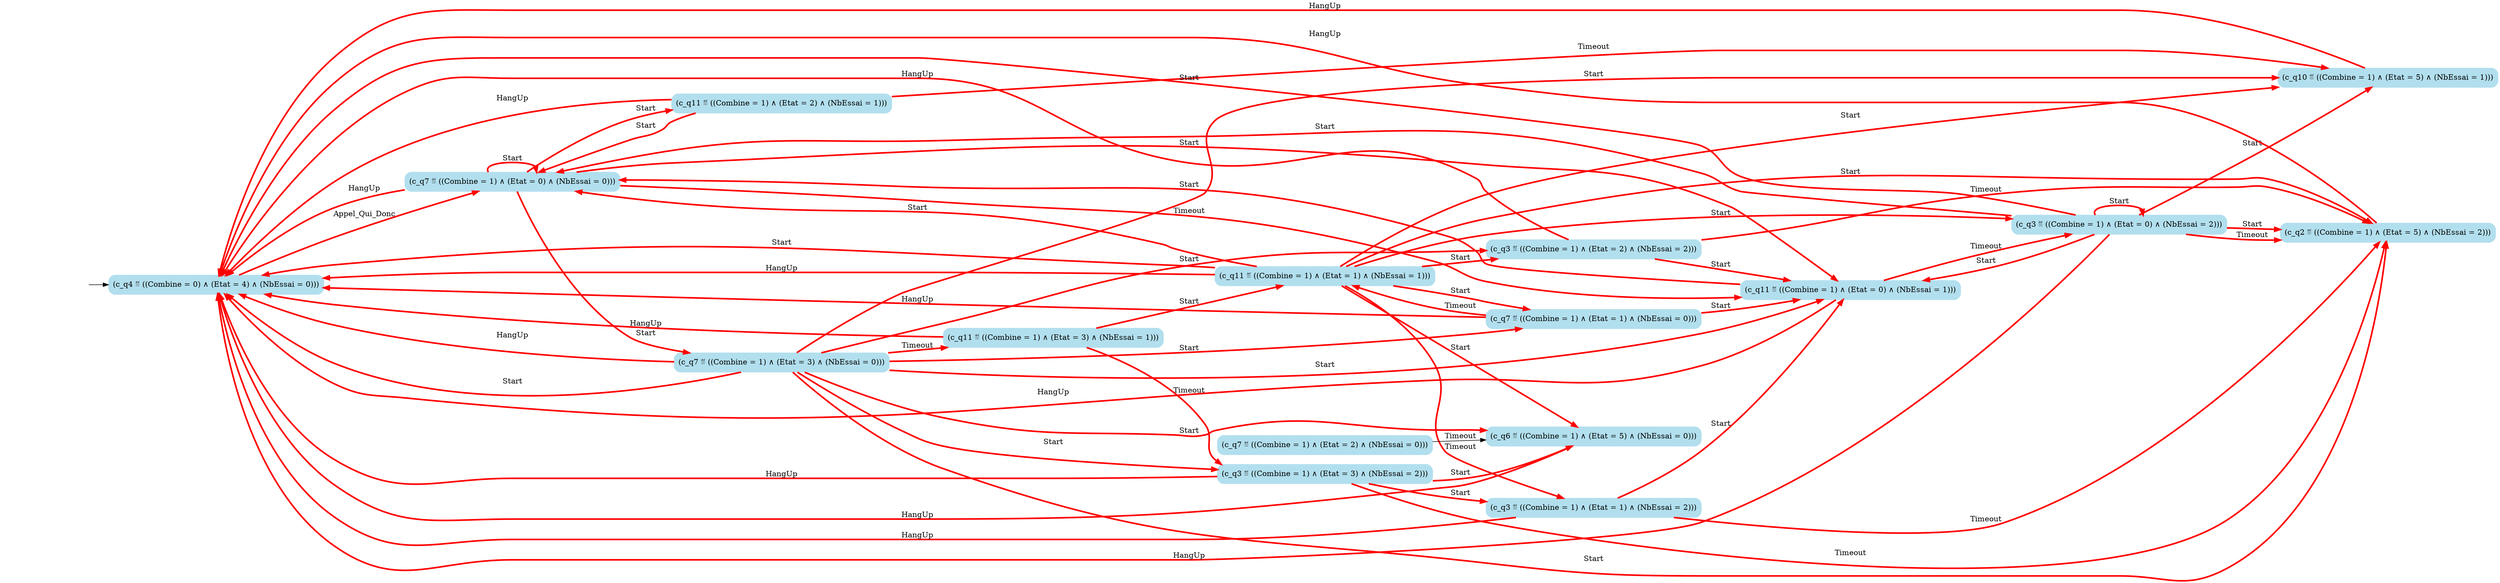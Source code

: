 digraph G {

	rankdir = LR;

	start_c_q4_121[style=invisible];

	node[shape=box, style="rounded, filled", color=lightblue2];

	c_q10_75[label="(c_q10 ≝ ((Combine = 1) ∧ (Etat = 5) ∧ (NbEssai = 1)))"];
	c_q11_119[label="(c_q11 ≝ ((Combine = 1) ∧ (Etat = 1) ∧ (NbEssai = 1)))"];
	c_q11_104[label="(c_q11 ≝ ((Combine = 1) ∧ (Etat = 2) ∧ (NbEssai = 1)))"];
	c_q4_121[label="(c_q4 ≝ ((Combine = 0) ∧ (Etat = 4) ∧ (NbEssai = 0)))"];
	c_q3_99[label="(c_q3 ≝ ((Combine = 1) ∧ (Etat = 0) ∧ (NbEssai = 2)))"];
	c_q11_117[label="(c_q11 ≝ ((Combine = 1) ∧ (Etat = 0) ∧ (NbEssai = 1)))"];
	c_q11_108[label="(c_q11 ≝ ((Combine = 1) ∧ (Etat = 3) ∧ (NbEssai = 1)))"];
	c_q3_114[label="(c_q3 ≝ ((Combine = 1) ∧ (Etat = 1) ∧ (NbEssai = 2)))"];
	c_q3_94[label="(c_q3 ≝ ((Combine = 1) ∧ (Etat = 2) ∧ (NbEssai = 2)))"];
	c_q3_107[label="(c_q3 ≝ ((Combine = 1) ∧ (Etat = 3) ∧ (NbEssai = 2)))"];
	c_q6_67[label="(c_q6 ≝ ((Combine = 1) ∧ (Etat = 5) ∧ (NbEssai = 0)))"];
	c_q7_40[label="(c_q7 ≝ ((Combine = 1) ∧ (Etat = 2) ∧ (NbEssai = 0)))"];
	c_q7_82[label="(c_q7 ≝ ((Combine = 1) ∧ (Etat = 3) ∧ (NbEssai = 0)))"];
	c_q7_120[label="(c_q7 ≝ ((Combine = 1) ∧ (Etat = 1) ∧ (NbEssai = 0)))"];
	c_q2_113[label="(c_q2 ≝ ((Combine = 1) ∧ (Etat = 5) ∧ (NbEssai = 2)))"];
	c_q7_103[label="(c_q7 ≝ ((Combine = 1) ∧ (Etat = 0) ∧ (NbEssai = 0)))"];

	start_c_q4_121 -> c_q4_121;
	c_q4_121 -> c_q7_103[label="Appel_Qui_Donc", penwidth=3, color=red];
	c_q2_113 -> c_q4_121[label="HangUp", penwidth=3, color=red];
	c_q3_99 -> c_q3_99[label="Start", penwidth=3, color=red];
	c_q3_99 -> c_q2_113[label="Start", penwidth=3, color=red];
	c_q3_99 -> c_q2_113[label="Timeout", penwidth=3, color=red];
	c_q3_99 -> c_q4_121[label="Start", penwidth=3, color=red];
	c_q3_99 -> c_q4_121[label="HangUp", penwidth=3, color=red];
	c_q3_107 -> c_q6_67[label="Start", penwidth=3, color=red];
	c_q3_99 -> c_q7_103[label="Start", penwidth=3, color=red];
	c_q3_99 -> c_q10_75[label="Start", penwidth=3, color=red];
	c_q3_99 -> c_q11_117[label="Start", penwidth=3, color=red];
	c_q6_67 -> c_q4_121[label="HangUp", penwidth=3, color=red];
	c_q7_103 -> c_q7_82[label="Start", penwidth=3, color=red];
	c_q7_103 -> c_q7_103[label="Start", penwidth=3, color=red];
	c_q7_82 -> c_q2_113[label="Start", penwidth=3, color=red];
	c_q7_82 -> c_q3_107[label="Start", penwidth=3, color=red];
	c_q7_82 -> c_q3_94[label="Start", penwidth=3, color=red];
	c_q7_82 -> c_q4_121[label="Start", penwidth=3, color=red];
	c_q7_103 -> c_q4_121[label="HangUp", penwidth=3, color=red];
	c_q7_82 -> c_q6_67[label="Start", penwidth=3, color=red];
	c_q7_40 -> c_q6_67[label="Timeout"];
	c_q7_82 -> c_q10_75[label="Start", penwidth=3, color=red];
	c_q7_82 -> c_q11_117[label="Start", penwidth=3, color=red];
	c_q7_103 -> c_q11_104[label="Start", penwidth=3, color=red];
	c_q7_82 -> c_q11_108[label="Timeout", penwidth=3, color=red];
	c_q10_75 -> c_q4_121[label="HangUp", penwidth=3, color=red];
	c_q11_108 -> c_q11_119[label="Start", penwidth=3, color=red];
	c_q11_119 -> c_q2_113[label="Start", penwidth=3, color=red];
	c_q11_119 -> c_q3_99[label="Start", penwidth=3, color=red];
	c_q11_119 -> c_q3_94[label="Start", penwidth=3, color=red];
	c_q11_119 -> c_q3_114[label="Timeout", penwidth=3, color=red];
	c_q11_119 -> c_q4_121[label="Start", penwidth=3, color=red];
	c_q11_119 -> c_q4_121[label="HangUp", penwidth=3, color=red];
	c_q11_119 -> c_q6_67[label="Start", penwidth=3, color=red];
	c_q11_119 -> c_q7_120[label="Start", penwidth=3, color=red];
	c_q11_119 -> c_q7_103[label="Start", penwidth=3, color=red];
	c_q11_119 -> c_q10_75[label="Start", penwidth=3, color=red];
	c_q11_104 -> c_q10_75[label="Timeout", penwidth=3, color=red];
	c_q7_103 -> c_q11_117[label="Start", penwidth=3, color=red];
	c_q7_103 -> c_q11_117[label="Timeout", penwidth=3, color=red];
	c_q7_82 -> c_q7_120[label="Start", penwidth=3, color=red];
	c_q7_82 -> c_q4_121[label="HangUp", penwidth=3, color=red];
	c_q3_107 -> c_q3_114[label="Start", penwidth=3, color=red];
	c_q3_107 -> c_q2_113[label="Timeout", penwidth=3, color=red];
	c_q3_107 -> c_q4_121[label="HangUp", penwidth=3, color=red];
	c_q3_94 -> c_q11_117[label="Start", penwidth=3, color=red];
	c_q3_94 -> c_q2_113[label="Timeout", penwidth=3, color=red];
	c_q3_94 -> c_q4_121[label="HangUp", penwidth=3, color=red];
	c_q11_117 -> c_q7_103[label="Start", penwidth=3, color=red];
	c_q11_117 -> c_q3_99[label="Timeout", penwidth=3, color=red];
	c_q11_117 -> c_q4_121[label="HangUp", penwidth=3, color=red];
	c_q11_104 -> c_q7_103[label="Start", penwidth=3, color=red];
	c_q11_104 -> c_q4_121[label="HangUp", penwidth=3, color=red];
	c_q11_108 -> c_q3_107[label="Timeout", penwidth=3, color=red];
	c_q11_108 -> c_q4_121[label="HangUp", penwidth=3, color=red];
	c_q3_114 -> c_q11_117[label="Start", penwidth=3, color=red];
	c_q3_114 -> c_q2_113[label="Timeout", penwidth=3, color=red];
	c_q3_114 -> c_q4_121[label="HangUp", penwidth=3, color=red];
	c_q7_120 -> c_q11_117[label="Start", penwidth=3, color=red];
	c_q7_120 -> c_q11_119[label="Timeout", penwidth=3, color=red];
	c_q7_120 -> c_q4_121[label="HangUp", penwidth=3, color=red];

}
